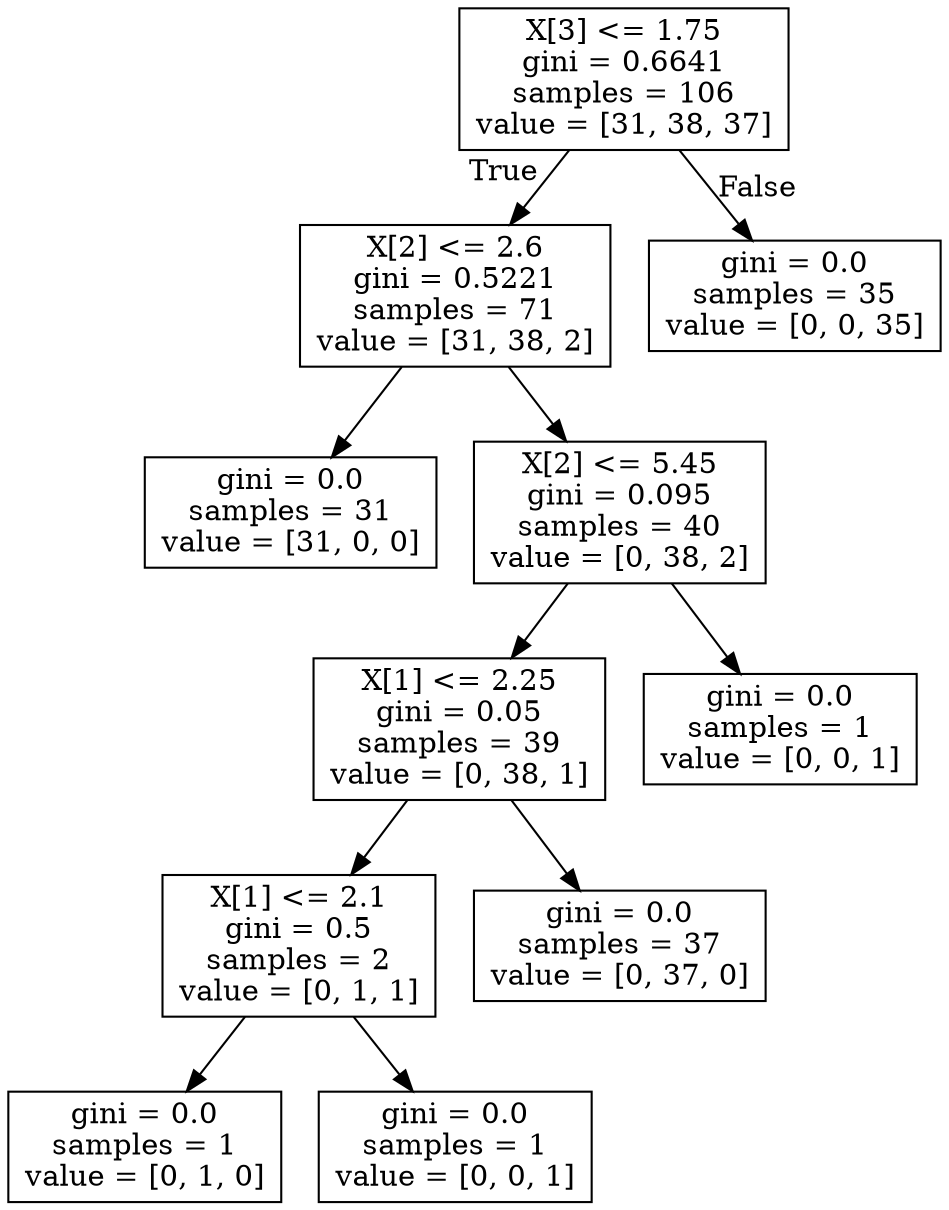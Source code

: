 digraph Tree {
node [shape=box] ;
0 [label="X[3] <= 1.75\ngini = 0.6641\nsamples = 106\nvalue = [31, 38, 37]"] ;
1 [label="X[2] <= 2.6\ngini = 0.5221\nsamples = 71\nvalue = [31, 38, 2]"] ;
0 -> 1 [labeldistance=2.5, labelangle=45, headlabel="True"] ;
2 [label="gini = 0.0\nsamples = 31\nvalue = [31, 0, 0]"] ;
1 -> 2 ;
3 [label="X[2] <= 5.45\ngini = 0.095\nsamples = 40\nvalue = [0, 38, 2]"] ;
1 -> 3 ;
4 [label="X[1] <= 2.25\ngini = 0.05\nsamples = 39\nvalue = [0, 38, 1]"] ;
3 -> 4 ;
5 [label="X[1] <= 2.1\ngini = 0.5\nsamples = 2\nvalue = [0, 1, 1]"] ;
4 -> 5 ;
6 [label="gini = 0.0\nsamples = 1\nvalue = [0, 1, 0]"] ;
5 -> 6 ;
7 [label="gini = 0.0\nsamples = 1\nvalue = [0, 0, 1]"] ;
5 -> 7 ;
8 [label="gini = 0.0\nsamples = 37\nvalue = [0, 37, 0]"] ;
4 -> 8 ;
9 [label="gini = 0.0\nsamples = 1\nvalue = [0, 0, 1]"] ;
3 -> 9 ;
10 [label="gini = 0.0\nsamples = 35\nvalue = [0, 0, 35]"] ;
0 -> 10 [labeldistance=2.5, labelangle=-45, headlabel="False"] ;
}